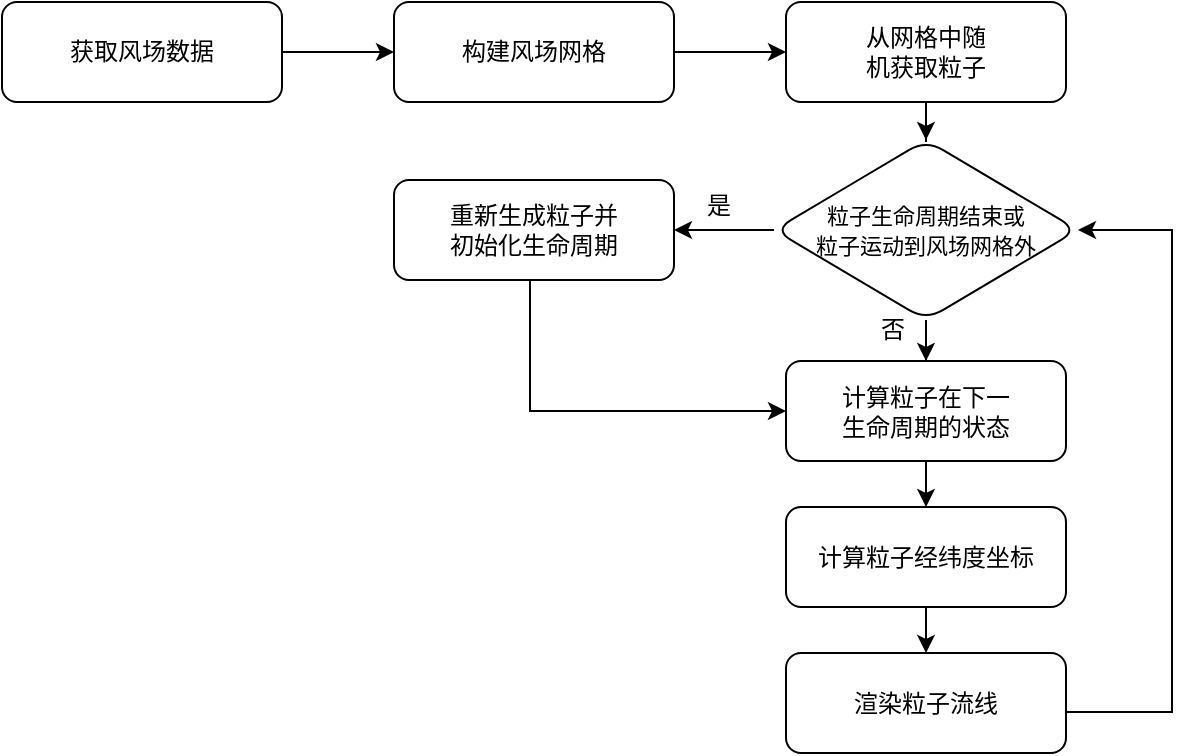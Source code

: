 <mxfile version="13.8.2" type="github">
  <diagram id="HQnREK34H-d9so5Twpd-" name="第 1 页">
    <mxGraphModel dx="830" dy="828" grid="0" gridSize="10" guides="1" tooltips="1" connect="1" arrows="1" fold="1" page="1" pageScale="1" pageWidth="827" pageHeight="1169" math="0" shadow="0">
      <root>
        <mxCell id="0" />
        <mxCell id="1" parent="0" />
        <mxCell id="t6z-Ru4cVA2ObkCtdwVK-3" value="" style="edgeStyle=orthogonalEdgeStyle;rounded=0;orthogonalLoop=1;jettySize=auto;html=1;" parent="1" source="t6z-Ru4cVA2ObkCtdwVK-1" target="t6z-Ru4cVA2ObkCtdwVK-2" edge="1">
          <mxGeometry relative="1" as="geometry" />
        </mxCell>
        <mxCell id="t6z-Ru4cVA2ObkCtdwVK-1" value="获取风场数据" style="rounded=1;whiteSpace=wrap;html=1;" parent="1" vertex="1">
          <mxGeometry x="28" y="135" width="140" height="50" as="geometry" />
        </mxCell>
        <mxCell id="t6z-Ru4cVA2ObkCtdwVK-5" value="" style="edgeStyle=orthogonalEdgeStyle;rounded=0;orthogonalLoop=1;jettySize=auto;html=1;" parent="1" source="t6z-Ru4cVA2ObkCtdwVK-2" target="t6z-Ru4cVA2ObkCtdwVK-4" edge="1">
          <mxGeometry relative="1" as="geometry" />
        </mxCell>
        <mxCell id="t6z-Ru4cVA2ObkCtdwVK-2" value="构建风场网格" style="whiteSpace=wrap;html=1;rounded=1;" parent="1" vertex="1">
          <mxGeometry x="224" y="135" width="140" height="50" as="geometry" />
        </mxCell>
        <mxCell id="8bIHZ56H03s47EiYgFx9-5" style="edgeStyle=orthogonalEdgeStyle;rounded=0;orthogonalLoop=1;jettySize=auto;html=1;entryX=0.5;entryY=0;entryDx=0;entryDy=0;" parent="1" source="t6z-Ru4cVA2ObkCtdwVK-4" target="0AltbWP8e84UrqGMIu3--1" edge="1">
          <mxGeometry relative="1" as="geometry" />
        </mxCell>
        <mxCell id="t6z-Ru4cVA2ObkCtdwVK-4" value="从网格中随&lt;br&gt;机获取粒子" style="whiteSpace=wrap;html=1;rounded=1;" parent="1" vertex="1">
          <mxGeometry x="420" y="135" width="140" height="50" as="geometry" />
        </mxCell>
        <mxCell id="t6z-Ru4cVA2ObkCtdwVK-14" value="" style="edgeStyle=orthogonalEdgeStyle;rounded=0;orthogonalLoop=1;jettySize=auto;html=1;" parent="1" source="t6z-Ru4cVA2ObkCtdwVK-11" target="t6z-Ru4cVA2ObkCtdwVK-13" edge="1">
          <mxGeometry relative="1" as="geometry" />
        </mxCell>
        <mxCell id="t6z-Ru4cVA2ObkCtdwVK-11" value="计算粒子在下一&lt;br&gt;生命周期的状态" style="whiteSpace=wrap;html=1;rounded=1;" parent="1" vertex="1">
          <mxGeometry x="420" y="314.5" width="140" height="50" as="geometry" />
        </mxCell>
        <mxCell id="t6z-Ru4cVA2ObkCtdwVK-16" value="" style="edgeStyle=orthogonalEdgeStyle;rounded=0;orthogonalLoop=1;jettySize=auto;html=1;" parent="1" source="t6z-Ru4cVA2ObkCtdwVK-13" target="t6z-Ru4cVA2ObkCtdwVK-15" edge="1">
          <mxGeometry relative="1" as="geometry" />
        </mxCell>
        <mxCell id="t6z-Ru4cVA2ObkCtdwVK-13" value="&lt;div&gt;计算粒子经纬度坐标&lt;/div&gt;" style="whiteSpace=wrap;html=1;rounded=1;" parent="1" vertex="1">
          <mxGeometry x="420" y="387.5" width="140" height="50" as="geometry" />
        </mxCell>
        <mxCell id="8bIHZ56H03s47EiYgFx9-3" style="edgeStyle=orthogonalEdgeStyle;rounded=0;orthogonalLoop=1;jettySize=auto;html=1;entryX=1;entryY=0.5;entryDx=0;entryDy=0;" parent="1" source="t6z-Ru4cVA2ObkCtdwVK-15" target="0AltbWP8e84UrqGMIu3--1" edge="1">
          <mxGeometry relative="1" as="geometry">
            <Array as="points">
              <mxPoint x="613" y="490" />
              <mxPoint x="613" y="249" />
            </Array>
          </mxGeometry>
        </mxCell>
        <mxCell id="t6z-Ru4cVA2ObkCtdwVK-15" value="渲染粒子流线" style="whiteSpace=wrap;html=1;rounded=1;" parent="1" vertex="1">
          <mxGeometry x="420" y="460.5" width="140" height="50" as="geometry" />
        </mxCell>
        <mxCell id="8bIHZ56H03s47EiYgFx9-1" style="edgeStyle=orthogonalEdgeStyle;rounded=0;orthogonalLoop=1;jettySize=auto;html=1;" parent="1" source="0AltbWP8e84UrqGMIu3--1" target="0AltbWP8e84UrqGMIu3--3" edge="1">
          <mxGeometry relative="1" as="geometry" />
        </mxCell>
        <mxCell id="8bIHZ56H03s47EiYgFx9-4" style="edgeStyle=orthogonalEdgeStyle;rounded=0;orthogonalLoop=1;jettySize=auto;html=1;entryX=0.5;entryY=0;entryDx=0;entryDy=0;" parent="1" source="0AltbWP8e84UrqGMIu3--1" target="t6z-Ru4cVA2ObkCtdwVK-11" edge="1">
          <mxGeometry relative="1" as="geometry" />
        </mxCell>
        <mxCell id="0AltbWP8e84UrqGMIu3--1" value="&lt;p style=&quot;line-height: 100%&quot;&gt;&lt;/p&gt;&lt;div&gt;&lt;span style=&quot;font-size: 11px&quot;&gt;粒子生命周期结束或&lt;/span&gt;&lt;/div&gt;&lt;font&gt;&lt;div&gt;&lt;span style=&quot;font-size: 11px&quot;&gt;粒子运动到风场网格外&lt;/span&gt;&lt;/div&gt;&lt;/font&gt;&lt;p&gt;&lt;/p&gt;" style="rhombus;whiteSpace=wrap;html=1;rounded=1;align=center;" parent="1" vertex="1">
          <mxGeometry x="414" y="204" width="152" height="90" as="geometry" />
        </mxCell>
        <mxCell id="8bIHZ56H03s47EiYgFx9-2" style="edgeStyle=orthogonalEdgeStyle;rounded=0;orthogonalLoop=1;jettySize=auto;html=1;entryX=0;entryY=0.5;entryDx=0;entryDy=0;" parent="1" source="0AltbWP8e84UrqGMIu3--3" target="t6z-Ru4cVA2ObkCtdwVK-11" edge="1">
          <mxGeometry relative="1" as="geometry">
            <Array as="points">
              <mxPoint x="292" y="339.5" />
            </Array>
          </mxGeometry>
        </mxCell>
        <mxCell id="0AltbWP8e84UrqGMIu3--3" value="重新生成粒子并&lt;br&gt;初始化生命周期" style="whiteSpace=wrap;html=1;rounded=1;" parent="1" vertex="1">
          <mxGeometry x="224" y="224" width="140" height="50" as="geometry" />
        </mxCell>
        <mxCell id="8bIHZ56H03s47EiYgFx9-6" value="否" style="text;html=1;align=center;verticalAlign=middle;resizable=0;points=[];autosize=1;" parent="1" vertex="1">
          <mxGeometry x="462" y="289.5" width="22" height="18" as="geometry" />
        </mxCell>
        <mxCell id="8bIHZ56H03s47EiYgFx9-7" value="是" style="text;html=1;align=center;verticalAlign=middle;resizable=0;points=[];autosize=1;" parent="1" vertex="1">
          <mxGeometry x="375" y="227.5" width="22" height="18" as="geometry" />
        </mxCell>
      </root>
    </mxGraphModel>
  </diagram>
</mxfile>
